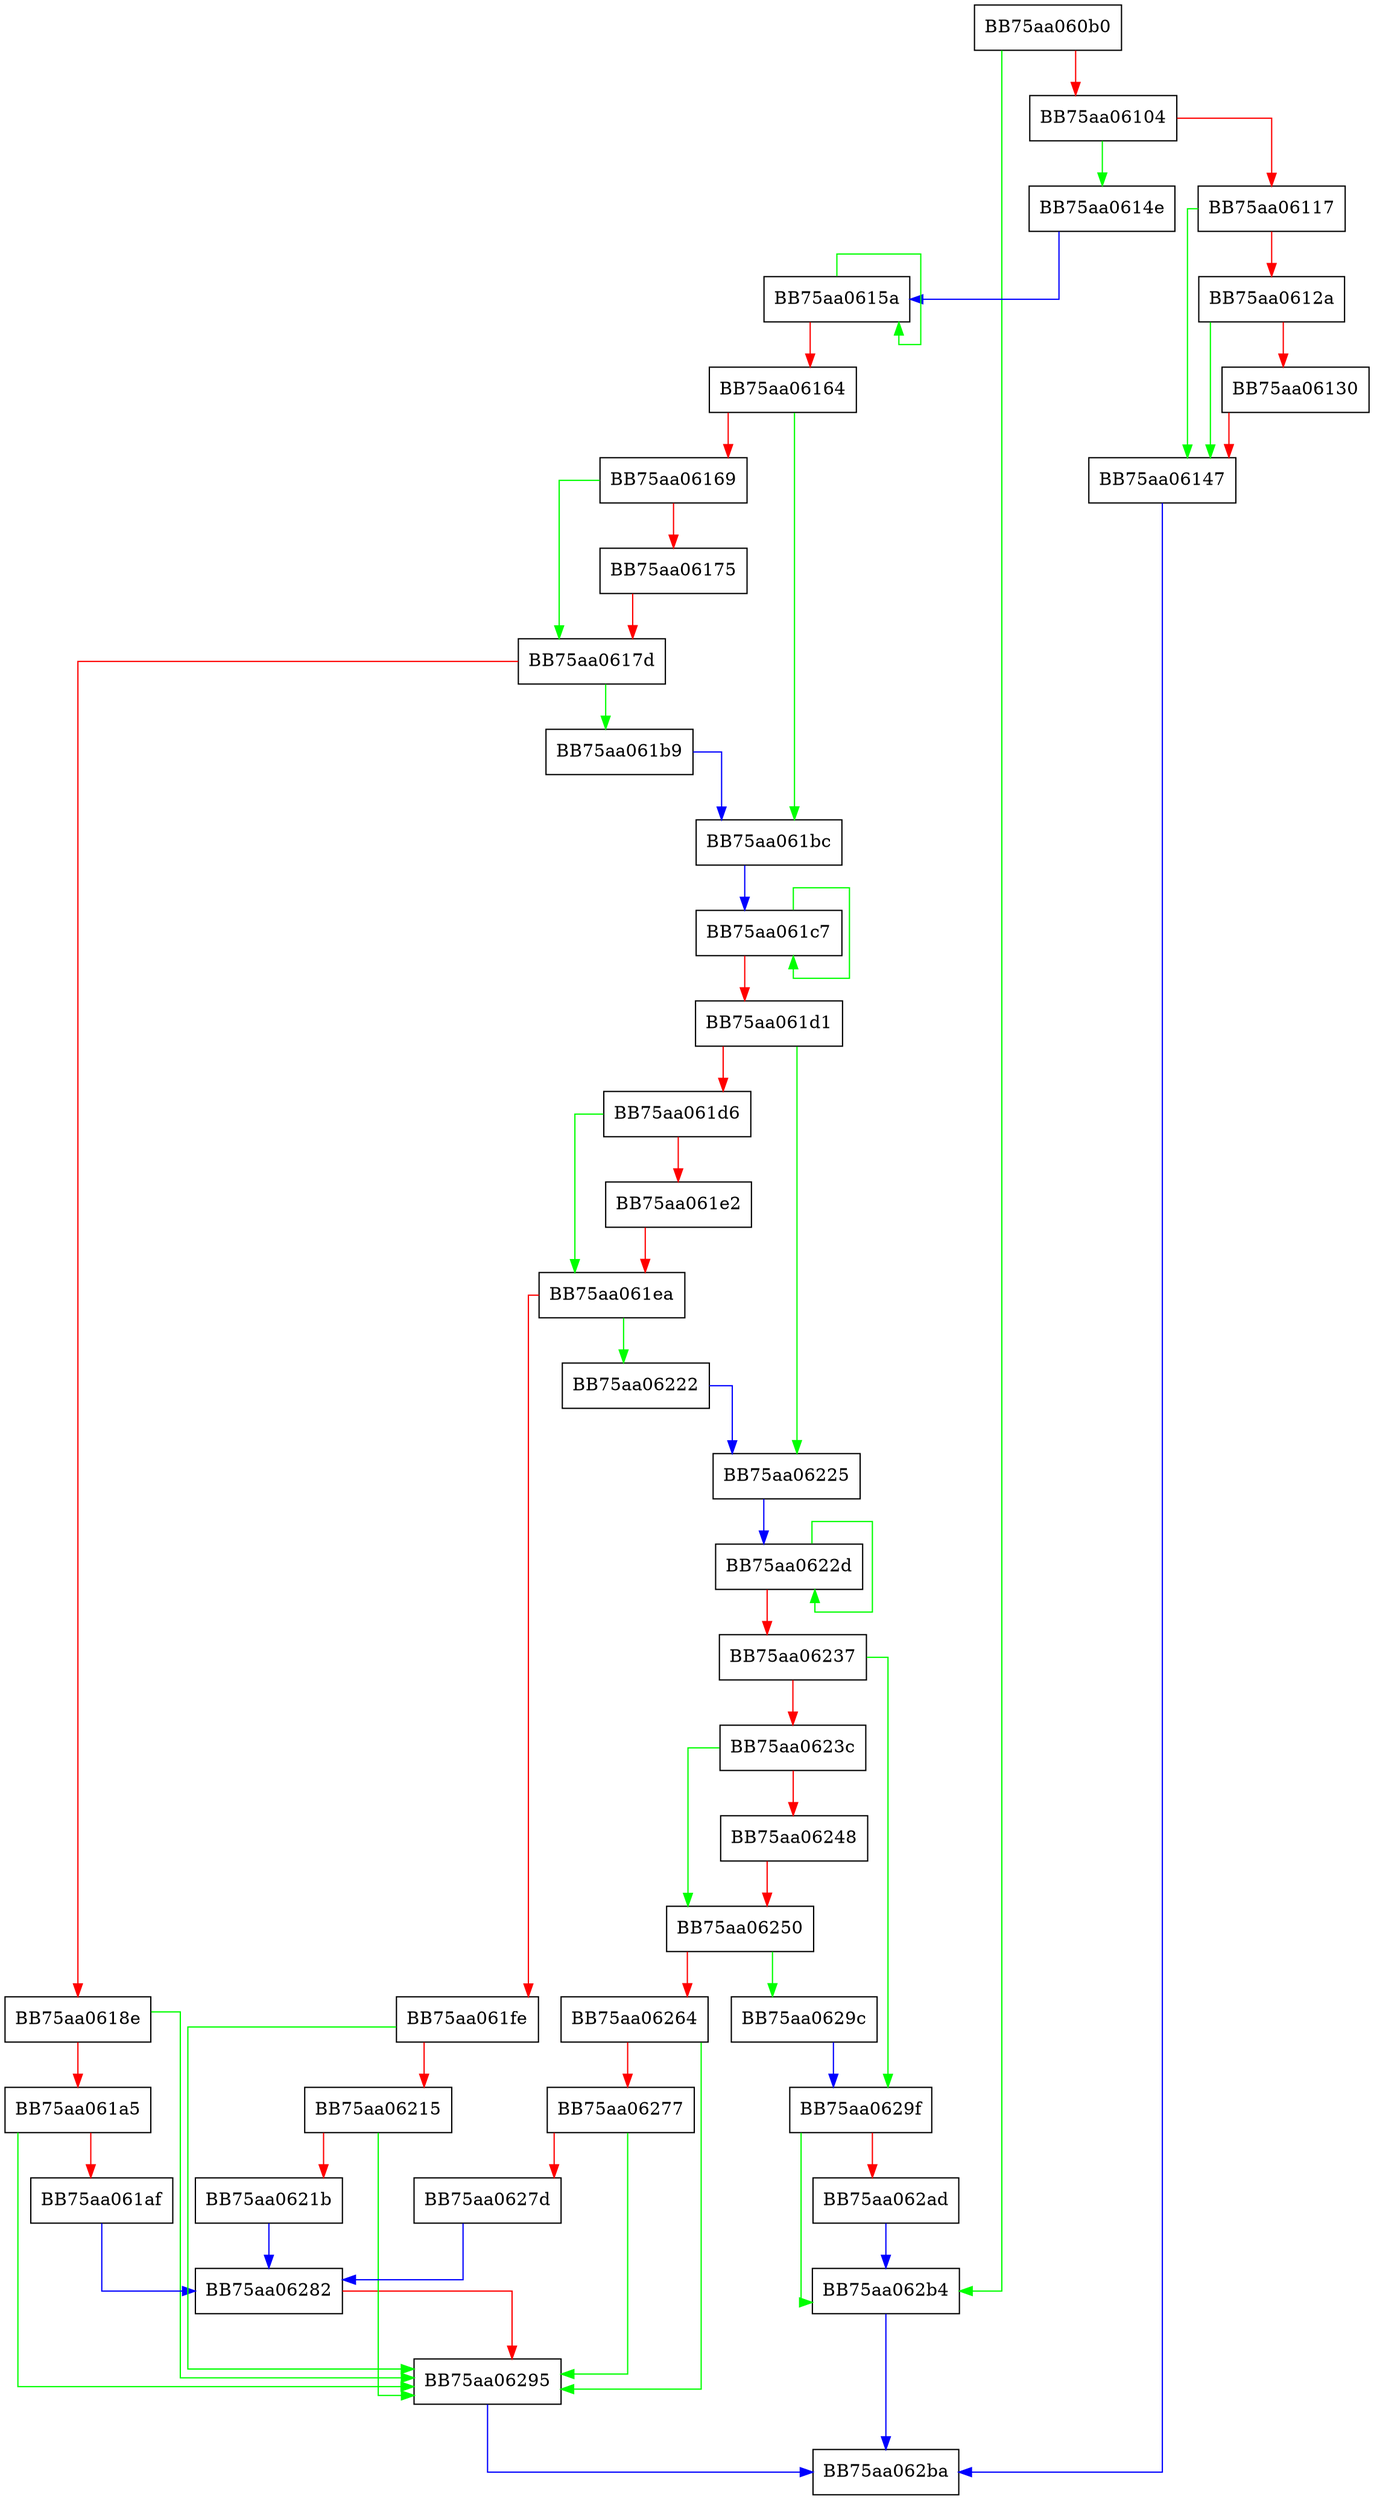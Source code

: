 digraph Parse {
  node [shape="box"];
  graph [splines=ortho];
  BB75aa060b0 -> BB75aa062b4 [color="green"];
  BB75aa060b0 -> BB75aa06104 [color="red"];
  BB75aa06104 -> BB75aa0614e [color="green"];
  BB75aa06104 -> BB75aa06117 [color="red"];
  BB75aa06117 -> BB75aa06147 [color="green"];
  BB75aa06117 -> BB75aa0612a [color="red"];
  BB75aa0612a -> BB75aa06147 [color="green"];
  BB75aa0612a -> BB75aa06130 [color="red"];
  BB75aa06130 -> BB75aa06147 [color="red"];
  BB75aa06147 -> BB75aa062ba [color="blue"];
  BB75aa0614e -> BB75aa0615a [color="blue"];
  BB75aa0615a -> BB75aa0615a [color="green"];
  BB75aa0615a -> BB75aa06164 [color="red"];
  BB75aa06164 -> BB75aa061bc [color="green"];
  BB75aa06164 -> BB75aa06169 [color="red"];
  BB75aa06169 -> BB75aa0617d [color="green"];
  BB75aa06169 -> BB75aa06175 [color="red"];
  BB75aa06175 -> BB75aa0617d [color="red"];
  BB75aa0617d -> BB75aa061b9 [color="green"];
  BB75aa0617d -> BB75aa0618e [color="red"];
  BB75aa0618e -> BB75aa06295 [color="green"];
  BB75aa0618e -> BB75aa061a5 [color="red"];
  BB75aa061a5 -> BB75aa06295 [color="green"];
  BB75aa061a5 -> BB75aa061af [color="red"];
  BB75aa061af -> BB75aa06282 [color="blue"];
  BB75aa061b9 -> BB75aa061bc [color="blue"];
  BB75aa061bc -> BB75aa061c7 [color="blue"];
  BB75aa061c7 -> BB75aa061c7 [color="green"];
  BB75aa061c7 -> BB75aa061d1 [color="red"];
  BB75aa061d1 -> BB75aa06225 [color="green"];
  BB75aa061d1 -> BB75aa061d6 [color="red"];
  BB75aa061d6 -> BB75aa061ea [color="green"];
  BB75aa061d6 -> BB75aa061e2 [color="red"];
  BB75aa061e2 -> BB75aa061ea [color="red"];
  BB75aa061ea -> BB75aa06222 [color="green"];
  BB75aa061ea -> BB75aa061fe [color="red"];
  BB75aa061fe -> BB75aa06295 [color="green"];
  BB75aa061fe -> BB75aa06215 [color="red"];
  BB75aa06215 -> BB75aa06295 [color="green"];
  BB75aa06215 -> BB75aa0621b [color="red"];
  BB75aa0621b -> BB75aa06282 [color="blue"];
  BB75aa06222 -> BB75aa06225 [color="blue"];
  BB75aa06225 -> BB75aa0622d [color="blue"];
  BB75aa0622d -> BB75aa0622d [color="green"];
  BB75aa0622d -> BB75aa06237 [color="red"];
  BB75aa06237 -> BB75aa0629f [color="green"];
  BB75aa06237 -> BB75aa0623c [color="red"];
  BB75aa0623c -> BB75aa06250 [color="green"];
  BB75aa0623c -> BB75aa06248 [color="red"];
  BB75aa06248 -> BB75aa06250 [color="red"];
  BB75aa06250 -> BB75aa0629c [color="green"];
  BB75aa06250 -> BB75aa06264 [color="red"];
  BB75aa06264 -> BB75aa06295 [color="green"];
  BB75aa06264 -> BB75aa06277 [color="red"];
  BB75aa06277 -> BB75aa06295 [color="green"];
  BB75aa06277 -> BB75aa0627d [color="red"];
  BB75aa0627d -> BB75aa06282 [color="blue"];
  BB75aa06282 -> BB75aa06295 [color="red"];
  BB75aa06295 -> BB75aa062ba [color="blue"];
  BB75aa0629c -> BB75aa0629f [color="blue"];
  BB75aa0629f -> BB75aa062b4 [color="green"];
  BB75aa0629f -> BB75aa062ad [color="red"];
  BB75aa062ad -> BB75aa062b4 [color="blue"];
  BB75aa062b4 -> BB75aa062ba [color="blue"];
}